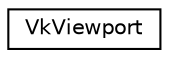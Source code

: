 digraph "Graphical Class Hierarchy"
{
 // LATEX_PDF_SIZE
  edge [fontname="Helvetica",fontsize="10",labelfontname="Helvetica",labelfontsize="10"];
  node [fontname="Helvetica",fontsize="10",shape=record];
  rankdir="LR";
  Node0 [label="VkViewport",height=0.2,width=0.4,color="black", fillcolor="white", style="filled",URL="$structVkViewport.html",tooltip=" "];
}
